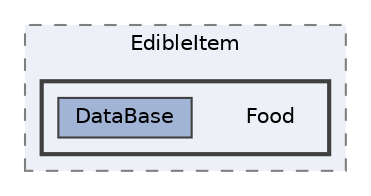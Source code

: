 digraph "003_Item/Item/EdibleItem/Food"
{
 // LATEX_PDF_SIZE
  bgcolor="transparent";
  edge [fontname=Helvetica,fontsize=10,labelfontname=Helvetica,labelfontsize=10];
  node [fontname=Helvetica,fontsize=10,shape=box,height=0.2,width=0.4];
  compound=true
  subgraph clusterdir_fc9bf0732fc271ff4b5bdb550e45ad99 {
    graph [ bgcolor="#edf0f7", pencolor="grey50", label="EdibleItem", fontname=Helvetica,fontsize=10 style="filled,dashed", URL="dir_fc9bf0732fc271ff4b5bdb550e45ad99.html",tooltip=""]
  subgraph clusterdir_11606474a3290ea35f3fbb9d9b002f48 {
    graph [ bgcolor="#edf0f7", pencolor="grey25", label="", fontname=Helvetica,fontsize=10 style="filled,bold", URL="dir_11606474a3290ea35f3fbb9d9b002f48.html",tooltip=""]
    dir_11606474a3290ea35f3fbb9d9b002f48 [shape=plaintext, label="Food"];
  dir_8878c6c02562f50c1dab7a0f9bc857f2 [label="DataBase", fillcolor="#a2b4d6", color="grey25", style="filled", URL="dir_8878c6c02562f50c1dab7a0f9bc857f2.html",tooltip=""];
  }
  }
}
